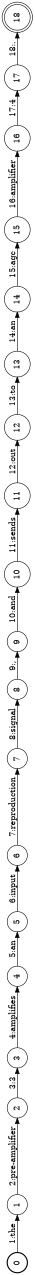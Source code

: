 digraph FST {
rankdir = LR;
size = "8.5,11";
label = "";
center = 1;
orientation = Landscape;
ranksep = "0.4";
nodesep = "0.25";
0 [label = "0", shape = circle, style = bold, fontsize = 14]
	0 -> 1 [label = "1:the", fontsize = 14];
1 [label = "1", shape = circle, style = solid, fontsize = 14]
	1 -> 2 [label = "2:pre-amplifier", fontsize = 14];
2 [label = "2", shape = circle, style = solid, fontsize = 14]
	2 -> 3 [label = "3:3", fontsize = 14];
3 [label = "3", shape = circle, style = solid, fontsize = 14]
	3 -> 4 [label = "4:amplifies", fontsize = 14];
4 [label = "4", shape = circle, style = solid, fontsize = 14]
	4 -> 5 [label = "5:an", fontsize = 14];
5 [label = "5", shape = circle, style = solid, fontsize = 14]
	5 -> 6 [label = "6:input", fontsize = 14];
6 [label = "6", shape = circle, style = solid, fontsize = 14]
	6 -> 7 [label = "7:reproduction", fontsize = 14];
7 [label = "7", shape = circle, style = solid, fontsize = 14]
	7 -> 8 [label = "8:signal", fontsize = 14];
8 [label = "8", shape = circle, style = solid, fontsize = 14]
	8 -> 9 [label = "9:,", fontsize = 14];
9 [label = "9", shape = circle, style = solid, fontsize = 14]
	9 -> 10 [label = "10:and", fontsize = 14];
10 [label = "10", shape = circle, style = solid, fontsize = 14]
	10 -> 11 [label = "11:sends", fontsize = 14];
11 [label = "11", shape = circle, style = solid, fontsize = 14]
	11 -> 12 [label = "12:out", fontsize = 14];
12 [label = "12", shape = circle, style = solid, fontsize = 14]
	12 -> 13 [label = "13:to", fontsize = 14];
13 [label = "13", shape = circle, style = solid, fontsize = 14]
	13 -> 14 [label = "14:an", fontsize = 14];
14 [label = "14", shape = circle, style = solid, fontsize = 14]
	14 -> 15 [label = "15:agc", fontsize = 14];
15 [label = "15", shape = circle, style = solid, fontsize = 14]
	15 -> 16 [label = "16:amplifier", fontsize = 14];
16 [label = "16", shape = circle, style = solid, fontsize = 14]
	16 -> 17 [label = "17:4", fontsize = 14];
17 [label = "17", shape = circle, style = solid, fontsize = 14]
	17 -> 18 [label = "18:.", fontsize = 14];
18 [label = "18", shape = doublecircle, style = solid, fontsize = 14]
}
